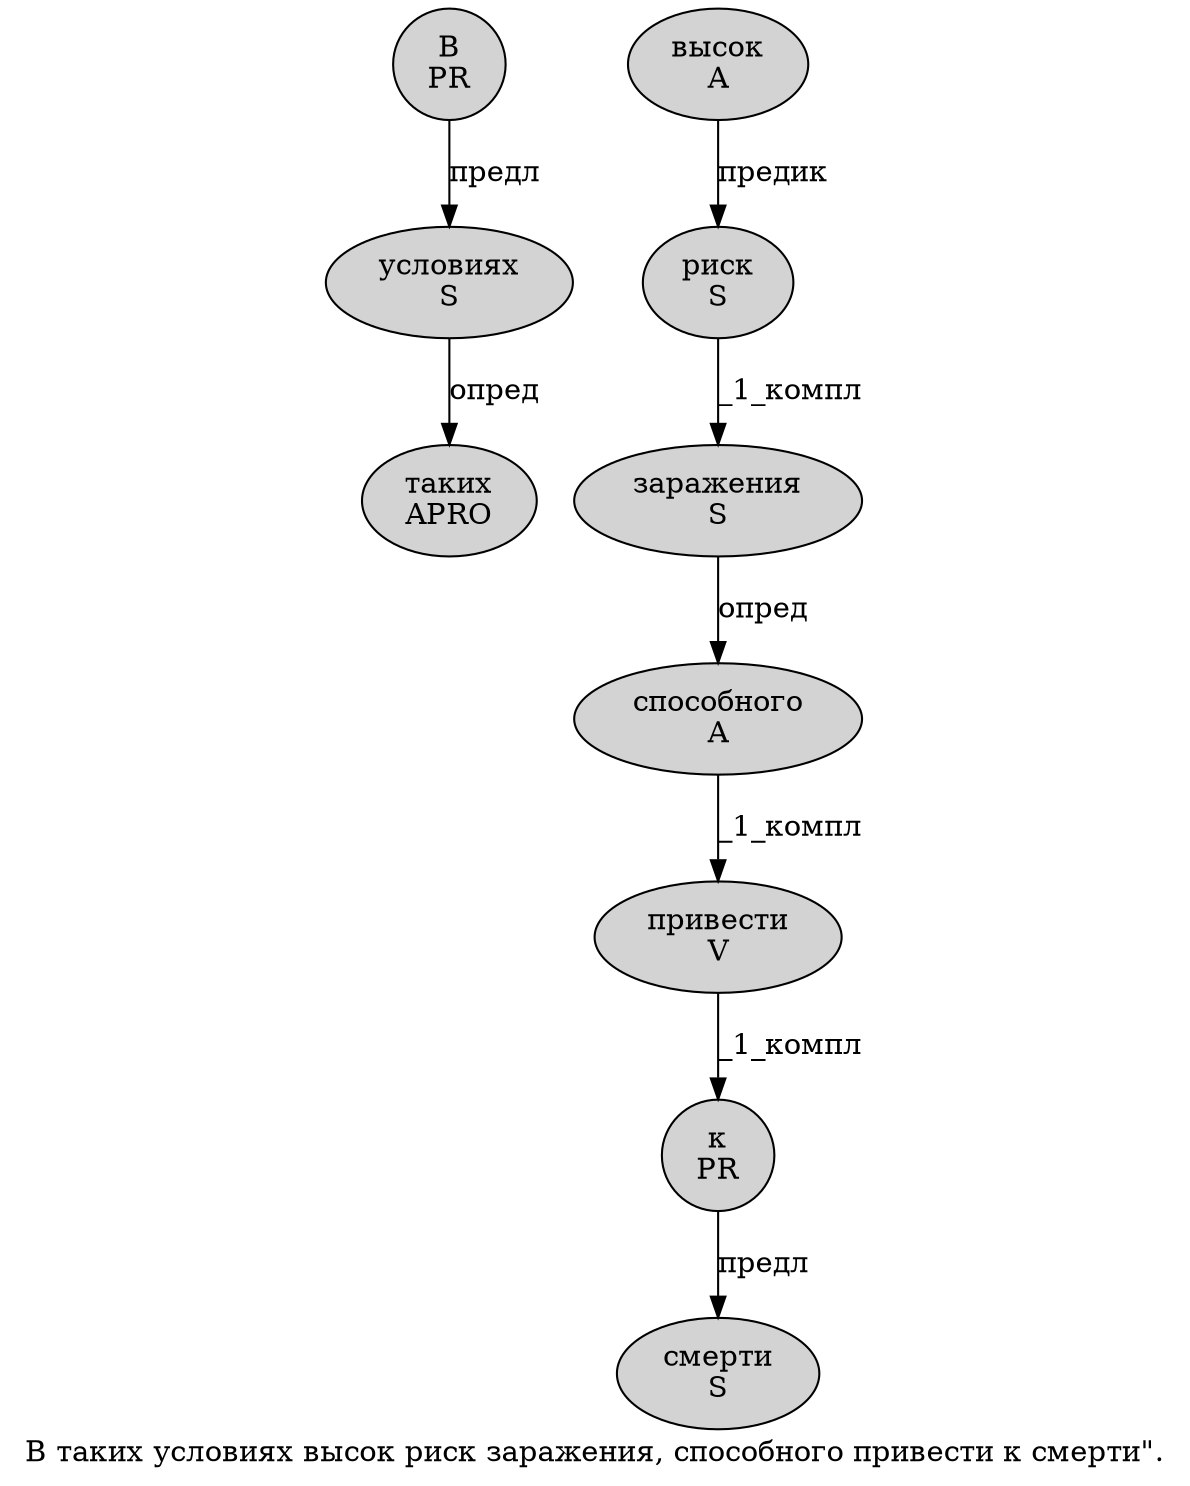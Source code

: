 digraph SENTENCE_1377 {
	graph [label="В таких условиях высок риск заражения, способного привести к смерти\"."]
	node [style=filled]
		0 [label="В
PR" color="" fillcolor=lightgray penwidth=1 shape=ellipse]
		1 [label="таких
APRO" color="" fillcolor=lightgray penwidth=1 shape=ellipse]
		2 [label="условиях
S" color="" fillcolor=lightgray penwidth=1 shape=ellipse]
		3 [label="высок
A" color="" fillcolor=lightgray penwidth=1 shape=ellipse]
		4 [label="риск
S" color="" fillcolor=lightgray penwidth=1 shape=ellipse]
		5 [label="заражения
S" color="" fillcolor=lightgray penwidth=1 shape=ellipse]
		7 [label="способного
A" color="" fillcolor=lightgray penwidth=1 shape=ellipse]
		8 [label="привести
V" color="" fillcolor=lightgray penwidth=1 shape=ellipse]
		9 [label="к
PR" color="" fillcolor=lightgray penwidth=1 shape=ellipse]
		10 [label="смерти
S" color="" fillcolor=lightgray penwidth=1 shape=ellipse]
			9 -> 10 [label="предл"]
			3 -> 4 [label="предик"]
			4 -> 5 [label="_1_компл"]
			5 -> 7 [label="опред"]
			8 -> 9 [label="_1_компл"]
			0 -> 2 [label="предл"]
			7 -> 8 [label="_1_компл"]
			2 -> 1 [label="опред"]
}
